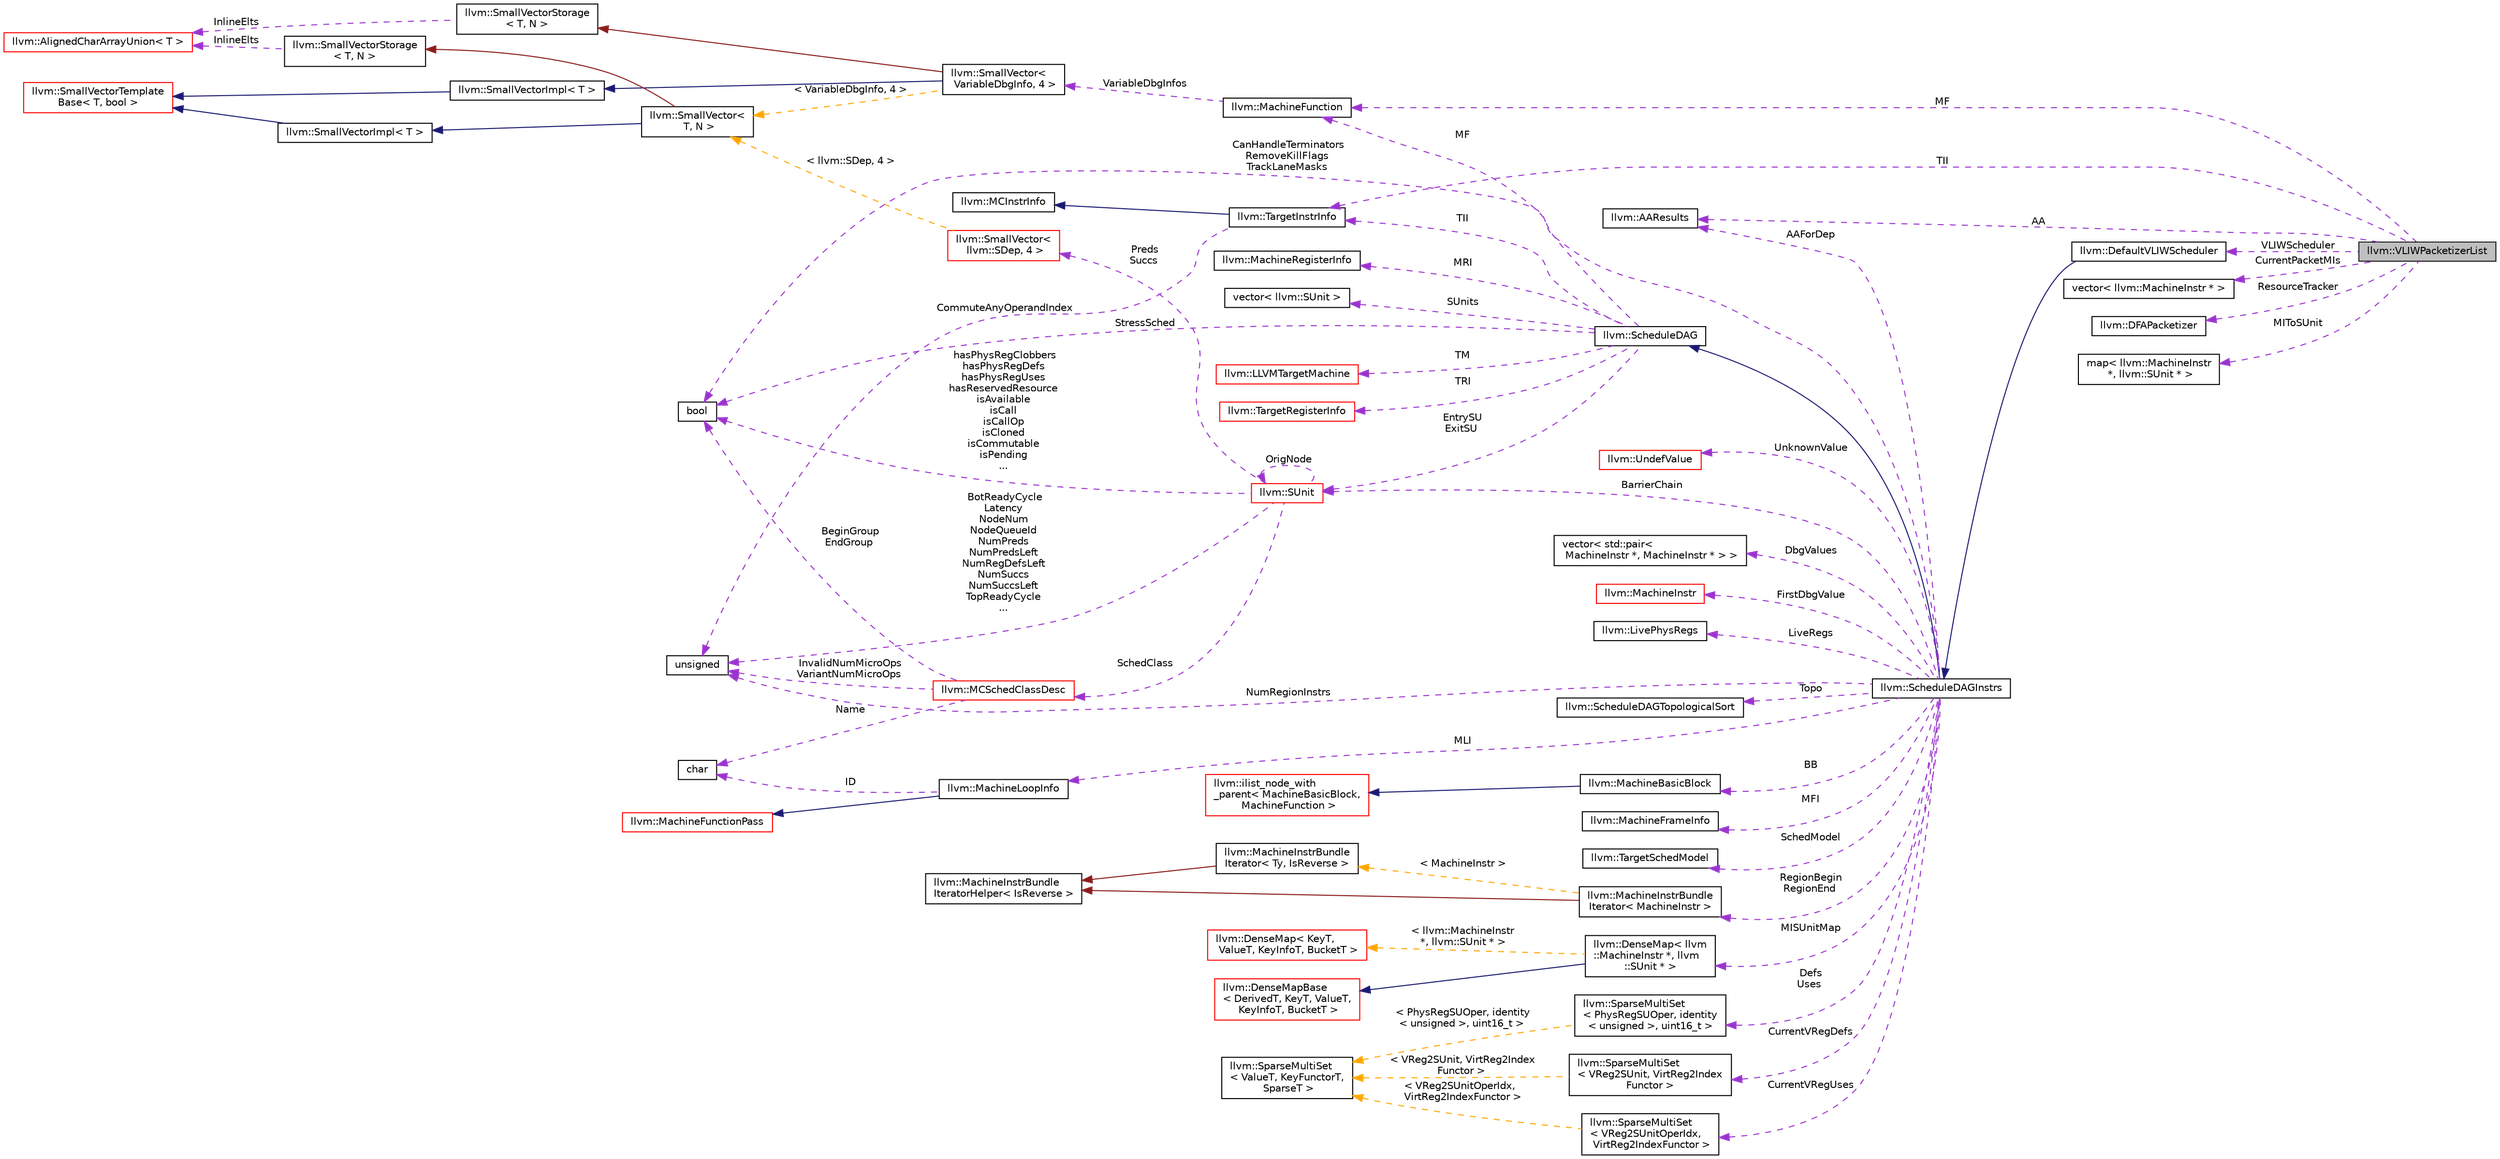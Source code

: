 digraph "llvm::VLIWPacketizerList"
{
 // LATEX_PDF_SIZE
  bgcolor="transparent";
  edge [fontname="Helvetica",fontsize="10",labelfontname="Helvetica",labelfontsize="10"];
  node [fontname="Helvetica",fontsize="10",shape="box"];
  rankdir="LR";
  Node1 [label="llvm::VLIWPacketizerList",height=0.2,width=0.4,color="black", fillcolor="grey75", style="filled", fontcolor="black",tooltip=" "];
  Node2 -> Node1 [dir="back",color="darkorchid3",fontsize="10",style="dashed",label=" MF" ,fontname="Helvetica"];
  Node2 [label="llvm::MachineFunction",height=0.2,width=0.4,color="black",URL="$classllvm_1_1MachineFunction.html",tooltip=" "];
  Node3 -> Node2 [dir="back",color="darkorchid3",fontsize="10",style="dashed",label=" VariableDbgInfos" ,fontname="Helvetica"];
  Node3 [label="llvm::SmallVector\<\l VariableDbgInfo, 4 \>",height=0.2,width=0.4,color="black",URL="$classllvm_1_1SmallVector.html",tooltip=" "];
  Node4 -> Node3 [dir="back",color="midnightblue",fontsize="10",style="solid",fontname="Helvetica"];
  Node4 [label="llvm::SmallVectorImpl\< T \>",height=0.2,width=0.4,color="black",URL="$classllvm_1_1SmallVectorImpl.html",tooltip="This class consists of common code factored out of the SmallVector class to reduce code duplication b..."];
  Node5 -> Node4 [dir="back",color="midnightblue",fontsize="10",style="solid",fontname="Helvetica"];
  Node5 [label="llvm::SmallVectorTemplate\lBase\< T, bool \>",height=0.2,width=0.4,color="red",URL="$classllvm_1_1SmallVectorTemplateBase.html",tooltip="SmallVectorTemplateBase<TriviallyCopyable = false> - This is where we put method implementations that..."];
  Node10 -> Node3 [dir="back",color="firebrick4",fontsize="10",style="solid",fontname="Helvetica"];
  Node10 [label="llvm::SmallVectorStorage\l\< T, N \>",height=0.2,width=0.4,color="black",URL="$structllvm_1_1SmallVectorStorage.html",tooltip="Storage for the SmallVector elements."];
  Node11 -> Node10 [dir="back",color="darkorchid3",fontsize="10",style="dashed",label=" InlineElts" ,fontname="Helvetica"];
  Node11 [label="llvm::AlignedCharArrayUnion\< T \>",height=0.2,width=0.4,color="red",URL="$structllvm_1_1AlignedCharArrayUnion.html",tooltip=" "];
  Node16 -> Node3 [dir="back",color="orange",fontsize="10",style="dashed",label=" \< VariableDbgInfo, 4 \>" ,fontname="Helvetica"];
  Node16 [label="llvm::SmallVector\<\l T, N \>",height=0.2,width=0.4,color="black",URL="$classllvm_1_1SmallVector.html",tooltip="This is a 'vector' (really, a variable-sized array), optimized for the case when the array is small."];
  Node17 -> Node16 [dir="back",color="midnightblue",fontsize="10",style="solid",fontname="Helvetica"];
  Node17 [label="llvm::SmallVectorImpl\< T \>",height=0.2,width=0.4,color="black",URL="$classllvm_1_1SmallVectorImpl.html",tooltip="This class consists of common code factored out of the SmallVector class to reduce code duplication b..."];
  Node5 -> Node17 [dir="back",color="midnightblue",fontsize="10",style="solid",fontname="Helvetica"];
  Node18 -> Node16 [dir="back",color="firebrick4",fontsize="10",style="solid",fontname="Helvetica"];
  Node18 [label="llvm::SmallVectorStorage\l\< T, N \>",height=0.2,width=0.4,color="black",URL="$structllvm_1_1SmallVectorStorage.html",tooltip="Storage for the SmallVector elements."];
  Node11 -> Node18 [dir="back",color="darkorchid3",fontsize="10",style="dashed",label=" InlineElts" ,fontname="Helvetica"];
  Node19 -> Node1 [dir="back",color="darkorchid3",fontsize="10",style="dashed",label=" TII" ,fontname="Helvetica"];
  Node19 [label="llvm::TargetInstrInfo",height=0.2,width=0.4,color="black",URL="$classllvm_1_1TargetInstrInfo.html",tooltip="TargetInstrInfo - Interface to description of machine instruction set."];
  Node20 -> Node19 [dir="back",color="midnightblue",fontsize="10",style="solid",fontname="Helvetica"];
  Node20 [label="llvm::MCInstrInfo",height=0.2,width=0.4,color="black",URL="$classllvm_1_1MCInstrInfo.html",tooltip="Interface to description of machine instruction set."];
  Node9 -> Node19 [dir="back",color="darkorchid3",fontsize="10",style="dashed",label=" CommuteAnyOperandIndex" ,fontname="Helvetica"];
  Node9 [label="unsigned",height=0.2,width=0.4,color="black",URL="$classunsigned.html",tooltip=" "];
  Node21 -> Node1 [dir="back",color="darkorchid3",fontsize="10",style="dashed",label=" AA" ,fontname="Helvetica"];
  Node21 [label="llvm::AAResults",height=0.2,width=0.4,color="black",URL="$classllvm_1_1AAResults.html",tooltip=" "];
  Node22 -> Node1 [dir="back",color="darkorchid3",fontsize="10",style="dashed",label=" VLIWScheduler" ,fontname="Helvetica"];
  Node22 [label="llvm::DefaultVLIWScheduler",height=0.2,width=0.4,color="black",URL="$classllvm_1_1DefaultVLIWScheduler.html",tooltip=" "];
  Node23 -> Node22 [dir="back",color="midnightblue",fontsize="10",style="solid",fontname="Helvetica"];
  Node23 [label="llvm::ScheduleDAGInstrs",height=0.2,width=0.4,color="black",URL="$classllvm_1_1ScheduleDAGInstrs.html",tooltip="A ScheduleDAG for scheduling lists of MachineInstr."];
  Node24 -> Node23 [dir="back",color="midnightblue",fontsize="10",style="solid",fontname="Helvetica"];
  Node24 [label="llvm::ScheduleDAG",height=0.2,width=0.4,color="black",URL="$classllvm_1_1ScheduleDAG.html",tooltip=" "];
  Node25 -> Node24 [dir="back",color="darkorchid3",fontsize="10",style="dashed",label=" TM" ,fontname="Helvetica"];
  Node25 [label="llvm::LLVMTargetMachine",height=0.2,width=0.4,color="red",URL="$classllvm_1_1LLVMTargetMachine.html",tooltip="This class describes a target machine that is implemented with the LLVM target-independent code gener..."];
  Node19 -> Node24 [dir="back",color="darkorchid3",fontsize="10",style="dashed",label=" TII" ,fontname="Helvetica"];
  Node52 -> Node24 [dir="back",color="darkorchid3",fontsize="10",style="dashed",label=" TRI" ,fontname="Helvetica"];
  Node52 [label="llvm::TargetRegisterInfo",height=0.2,width=0.4,color="red",URL="$classllvm_1_1TargetRegisterInfo.html",tooltip="TargetRegisterInfo base class - We assume that the target defines a static array of TargetRegisterDes..."];
  Node2 -> Node24 [dir="back",color="darkorchid3",fontsize="10",style="dashed",label=" MF" ,fontname="Helvetica"];
  Node54 -> Node24 [dir="back",color="darkorchid3",fontsize="10",style="dashed",label=" MRI" ,fontname="Helvetica"];
  Node54 [label="llvm::MachineRegisterInfo",height=0.2,width=0.4,color="black",URL="$classllvm_1_1MachineRegisterInfo.html",tooltip="MachineRegisterInfo - Keep track of information for virtual and physical registers,..."];
  Node55 -> Node24 [dir="back",color="darkorchid3",fontsize="10",style="dashed",label=" SUnits" ,fontname="Helvetica"];
  Node55 [label="vector\< llvm::SUnit \>",height=0.2,width=0.4,color="black",tooltip=" "];
  Node56 -> Node24 [dir="back",color="darkorchid3",fontsize="10",style="dashed",label=" EntrySU\nExitSU" ,fontname="Helvetica"];
  Node56 [label="llvm::SUnit",height=0.2,width=0.4,color="red",URL="$classllvm_1_1SUnit.html",tooltip="Scheduling unit. This is a node in the scheduling DAG."];
  Node56 -> Node56 [dir="back",color="darkorchid3",fontsize="10",style="dashed",label=" OrigNode" ,fontname="Helvetica"];
  Node57 -> Node56 [dir="back",color="darkorchid3",fontsize="10",style="dashed",label=" SchedClass" ,fontname="Helvetica"];
  Node57 [label="llvm::MCSchedClassDesc",height=0.2,width=0.4,color="red",URL="$structllvm_1_1MCSchedClassDesc.html",tooltip="Summarize the scheduling resources required for an instruction of a particular scheduling class."];
  Node9 -> Node57 [dir="back",color="darkorchid3",fontsize="10",style="dashed",label=" InvalidNumMicroOps\nVariantNumMicroOps" ,fontname="Helvetica"];
  Node13 -> Node57 [dir="back",color="darkorchid3",fontsize="10",style="dashed",label=" Name" ,fontname="Helvetica"];
  Node13 [label="char",height=0.2,width=0.4,color="black",URL="$classchar.html",tooltip=" "];
  Node49 -> Node57 [dir="back",color="darkorchid3",fontsize="10",style="dashed",label=" BeginGroup\nEndGroup" ,fontname="Helvetica"];
  Node49 [label="bool",height=0.2,width=0.4,color="black",URL="$classbool.html",tooltip=" "];
  Node59 -> Node56 [dir="back",color="darkorchid3",fontsize="10",style="dashed",label=" Preds\nSuccs" ,fontname="Helvetica"];
  Node59 [label="llvm::SmallVector\<\l llvm::SDep, 4 \>",height=0.2,width=0.4,color="red",URL="$classllvm_1_1SmallVector.html",tooltip=" "];
  Node16 -> Node59 [dir="back",color="orange",fontsize="10",style="dashed",label=" \< llvm::SDep, 4 \>" ,fontname="Helvetica"];
  Node9 -> Node56 [dir="back",color="darkorchid3",fontsize="10",style="dashed",label=" BotReadyCycle\nLatency\nNodeNum\nNodeQueueId\nNumPreds\nNumPredsLeft\nNumRegDefsLeft\nNumSuccs\nNumSuccsLeft\nTopReadyCycle\n..." ,fontname="Helvetica"];
  Node49 -> Node56 [dir="back",color="darkorchid3",fontsize="10",style="dashed",label=" hasPhysRegClobbers\nhasPhysRegDefs\nhasPhysRegUses\nhasReservedResource\nisAvailable\nisCall\nisCallOp\nisCloned\nisCommutable\nisPending\n..." ,fontname="Helvetica"];
  Node49 -> Node24 [dir="back",color="darkorchid3",fontsize="10",style="dashed",label=" StressSched" ,fontname="Helvetica"];
  Node72 -> Node23 [dir="back",color="darkorchid3",fontsize="10",style="dashed",label=" MLI" ,fontname="Helvetica"];
  Node72 [label="llvm::MachineLoopInfo",height=0.2,width=0.4,color="black",URL="$classllvm_1_1MachineLoopInfo.html",tooltip=" "];
  Node73 -> Node72 [dir="back",color="midnightblue",fontsize="10",style="solid",fontname="Helvetica"];
  Node73 [label="llvm::MachineFunctionPass",height=0.2,width=0.4,color="red",URL="$classllvm_1_1MachineFunctionPass.html",tooltip="MachineFunctionPass - This class adapts the FunctionPass interface to allow convenient creation of pa..."];
  Node13 -> Node72 [dir="back",color="darkorchid3",fontsize="10",style="dashed",label=" ID" ,fontname="Helvetica"];
  Node76 -> Node23 [dir="back",color="darkorchid3",fontsize="10",style="dashed",label=" MFI" ,fontname="Helvetica"];
  Node76 [label="llvm::MachineFrameInfo",height=0.2,width=0.4,color="black",URL="$classllvm_1_1MachineFrameInfo.html",tooltip="The MachineFrameInfo class represents an abstract stack frame until prolog/epilog code is inserted."];
  Node77 -> Node23 [dir="back",color="darkorchid3",fontsize="10",style="dashed",label=" SchedModel" ,fontname="Helvetica"];
  Node77 [label="llvm::TargetSchedModel",height=0.2,width=0.4,color="black",URL="$classllvm_1_1TargetSchedModel.html",tooltip="Provide an instruction scheduling machine model to CodeGen passes."];
  Node49 -> Node23 [dir="back",color="darkorchid3",fontsize="10",style="dashed",label=" CanHandleTerminators\nRemoveKillFlags\nTrackLaneMasks" ,fontname="Helvetica"];
  Node78 -> Node23 [dir="back",color="darkorchid3",fontsize="10",style="dashed",label=" BB" ,fontname="Helvetica"];
  Node78 [label="llvm::MachineBasicBlock",height=0.2,width=0.4,color="black",URL="$classllvm_1_1MachineBasicBlock.html",tooltip=" "];
  Node79 -> Node78 [dir="back",color="midnightblue",fontsize="10",style="solid",fontname="Helvetica"];
  Node79 [label="llvm::ilist_node_with\l_parent\< MachineBasicBlock,\l MachineFunction \>",height=0.2,width=0.4,color="red",URL="$classllvm_1_1ilist__node__with__parent.html",tooltip=" "];
  Node88 -> Node23 [dir="back",color="darkorchid3",fontsize="10",style="dashed",label=" RegionBegin\nRegionEnd" ,fontname="Helvetica"];
  Node88 [label="llvm::MachineInstrBundle\lIterator\< MachineInstr \>",height=0.2,width=0.4,color="black",URL="$classllvm_1_1MachineInstrBundleIterator.html",tooltip=" "];
  Node89 -> Node88 [dir="back",color="firebrick4",fontsize="10",style="solid",fontname="Helvetica"];
  Node89 [label="llvm::MachineInstrBundle\lIteratorHelper\< IsReverse \>",height=0.2,width=0.4,color="black",URL="$structllvm_1_1MachineInstrBundleIteratorHelper.html",tooltip=" "];
  Node90 -> Node88 [dir="back",color="orange",fontsize="10",style="dashed",label=" \< MachineInstr \>" ,fontname="Helvetica"];
  Node90 [label="llvm::MachineInstrBundle\lIterator\< Ty, IsReverse \>",height=0.2,width=0.4,color="black",URL="$classllvm_1_1MachineInstrBundleIterator.html",tooltip="MachineBasicBlock iterator that automatically skips over MIs that are inside bundles (i...."];
  Node89 -> Node90 [dir="back",color="firebrick4",fontsize="10",style="solid",fontname="Helvetica"];
  Node9 -> Node23 [dir="back",color="darkorchid3",fontsize="10",style="dashed",label=" NumRegionInstrs" ,fontname="Helvetica"];
  Node91 -> Node23 [dir="back",color="darkorchid3",fontsize="10",style="dashed",label=" MISUnitMap" ,fontname="Helvetica"];
  Node91 [label="llvm::DenseMap\< llvm\l::MachineInstr *, llvm\l::SUnit * \>",height=0.2,width=0.4,color="black",URL="$classllvm_1_1DenseMap.html",tooltip=" "];
  Node92 -> Node91 [dir="back",color="midnightblue",fontsize="10",style="solid",fontname="Helvetica"];
  Node92 [label="llvm::DenseMapBase\l\< DerivedT, KeyT, ValueT,\l KeyInfoT, BucketT \>",height=0.2,width=0.4,color="red",URL="$classllvm_1_1DenseMapBase.html",tooltip=" "];
  Node94 -> Node91 [dir="back",color="orange",fontsize="10",style="dashed",label=" \< llvm::MachineInstr\l *, llvm::SUnit * \>" ,fontname="Helvetica"];
  Node94 [label="llvm::DenseMap\< KeyT,\l ValueT, KeyInfoT, BucketT \>",height=0.2,width=0.4,color="red",URL="$classllvm_1_1DenseMap.html",tooltip=" "];
  Node96 -> Node23 [dir="back",color="darkorchid3",fontsize="10",style="dashed",label=" Defs\nUses" ,fontname="Helvetica"];
  Node96 [label="llvm::SparseMultiSet\l\< PhysRegSUOper, identity\l\< unsigned \>, uint16_t \>",height=0.2,width=0.4,color="black",URL="$classllvm_1_1SparseMultiSet.html",tooltip=" "];
  Node97 -> Node96 [dir="back",color="orange",fontsize="10",style="dashed",label=" \< PhysRegSUOper, identity\l\< unsigned \>, uint16_t \>" ,fontname="Helvetica"];
  Node97 [label="llvm::SparseMultiSet\l\< ValueT, KeyFunctorT,\l SparseT \>",height=0.2,width=0.4,color="black",URL="$classllvm_1_1SparseMultiSet.html",tooltip="Fast multiset implementation for objects that can be identified by small unsigned keys."];
  Node98 -> Node23 [dir="back",color="darkorchid3",fontsize="10",style="dashed",label=" CurrentVRegDefs" ,fontname="Helvetica"];
  Node98 [label="llvm::SparseMultiSet\l\< VReg2SUnit, VirtReg2Index\lFunctor \>",height=0.2,width=0.4,color="black",URL="$classllvm_1_1SparseMultiSet.html",tooltip=" "];
  Node97 -> Node98 [dir="back",color="orange",fontsize="10",style="dashed",label=" \< VReg2SUnit, VirtReg2Index\lFunctor \>" ,fontname="Helvetica"];
  Node99 -> Node23 [dir="back",color="darkorchid3",fontsize="10",style="dashed",label=" CurrentVRegUses" ,fontname="Helvetica"];
  Node99 [label="llvm::SparseMultiSet\l\< VReg2SUnitOperIdx,\l VirtReg2IndexFunctor \>",height=0.2,width=0.4,color="black",URL="$classllvm_1_1SparseMultiSet.html",tooltip=" "];
  Node97 -> Node99 [dir="back",color="orange",fontsize="10",style="dashed",label=" \< VReg2SUnitOperIdx,\l VirtReg2IndexFunctor \>" ,fontname="Helvetica"];
  Node21 -> Node23 [dir="back",color="darkorchid3",fontsize="10",style="dashed",label=" AAForDep" ,fontname="Helvetica"];
  Node56 -> Node23 [dir="back",color="darkorchid3",fontsize="10",style="dashed",label=" BarrierChain" ,fontname="Helvetica"];
  Node100 -> Node23 [dir="back",color="darkorchid3",fontsize="10",style="dashed",label=" UnknownValue" ,fontname="Helvetica"];
  Node100 [label="llvm::UndefValue",height=0.2,width=0.4,color="red",URL="$classllvm_1_1UndefValue.html",tooltip="'undef' values are things that do not have specified contents."];
  Node105 -> Node23 [dir="back",color="darkorchid3",fontsize="10",style="dashed",label=" Topo" ,fontname="Helvetica"];
  Node105 [label="llvm::ScheduleDAGTopologicalSort",height=0.2,width=0.4,color="black",URL="$classllvm_1_1ScheduleDAGTopologicalSort.html",tooltip="This class can compute a topological ordering for SUnits and provides methods for dynamically updatin..."];
  Node106 -> Node23 [dir="back",color="darkorchid3",fontsize="10",style="dashed",label=" DbgValues" ,fontname="Helvetica"];
  Node106 [label="vector\< std::pair\<\l MachineInstr *, MachineInstr * \> \>",height=0.2,width=0.4,color="black",tooltip=" "];
  Node107 -> Node23 [dir="back",color="darkorchid3",fontsize="10",style="dashed",label=" FirstDbgValue" ,fontname="Helvetica"];
  Node107 [label="llvm::MachineInstr",height=0.2,width=0.4,color="red",URL="$classllvm_1_1MachineInstr.html",tooltip="Representation of each machine instruction."];
  Node110 -> Node23 [dir="back",color="darkorchid3",fontsize="10",style="dashed",label=" LiveRegs" ,fontname="Helvetica"];
  Node110 [label="llvm::LivePhysRegs",height=0.2,width=0.4,color="black",URL="$classllvm_1_1LivePhysRegs.html",tooltip="A set of physical registers with utility functions to track liveness when walking backward/forward th..."];
  Node111 -> Node1 [dir="back",color="darkorchid3",fontsize="10",style="dashed",label=" CurrentPacketMIs" ,fontname="Helvetica"];
  Node111 [label="vector\< llvm::MachineInstr * \>",height=0.2,width=0.4,color="black",tooltip=" "];
  Node112 -> Node1 [dir="back",color="darkorchid3",fontsize="10",style="dashed",label=" ResourceTracker" ,fontname="Helvetica"];
  Node112 [label="llvm::DFAPacketizer",height=0.2,width=0.4,color="black",URL="$classllvm_1_1DFAPacketizer.html",tooltip=" "];
  Node113 -> Node1 [dir="back",color="darkorchid3",fontsize="10",style="dashed",label=" MIToSUnit" ,fontname="Helvetica"];
  Node113 [label="map\< llvm::MachineInstr\l *, llvm::SUnit * \>",height=0.2,width=0.4,color="black",tooltip=" "];
}
